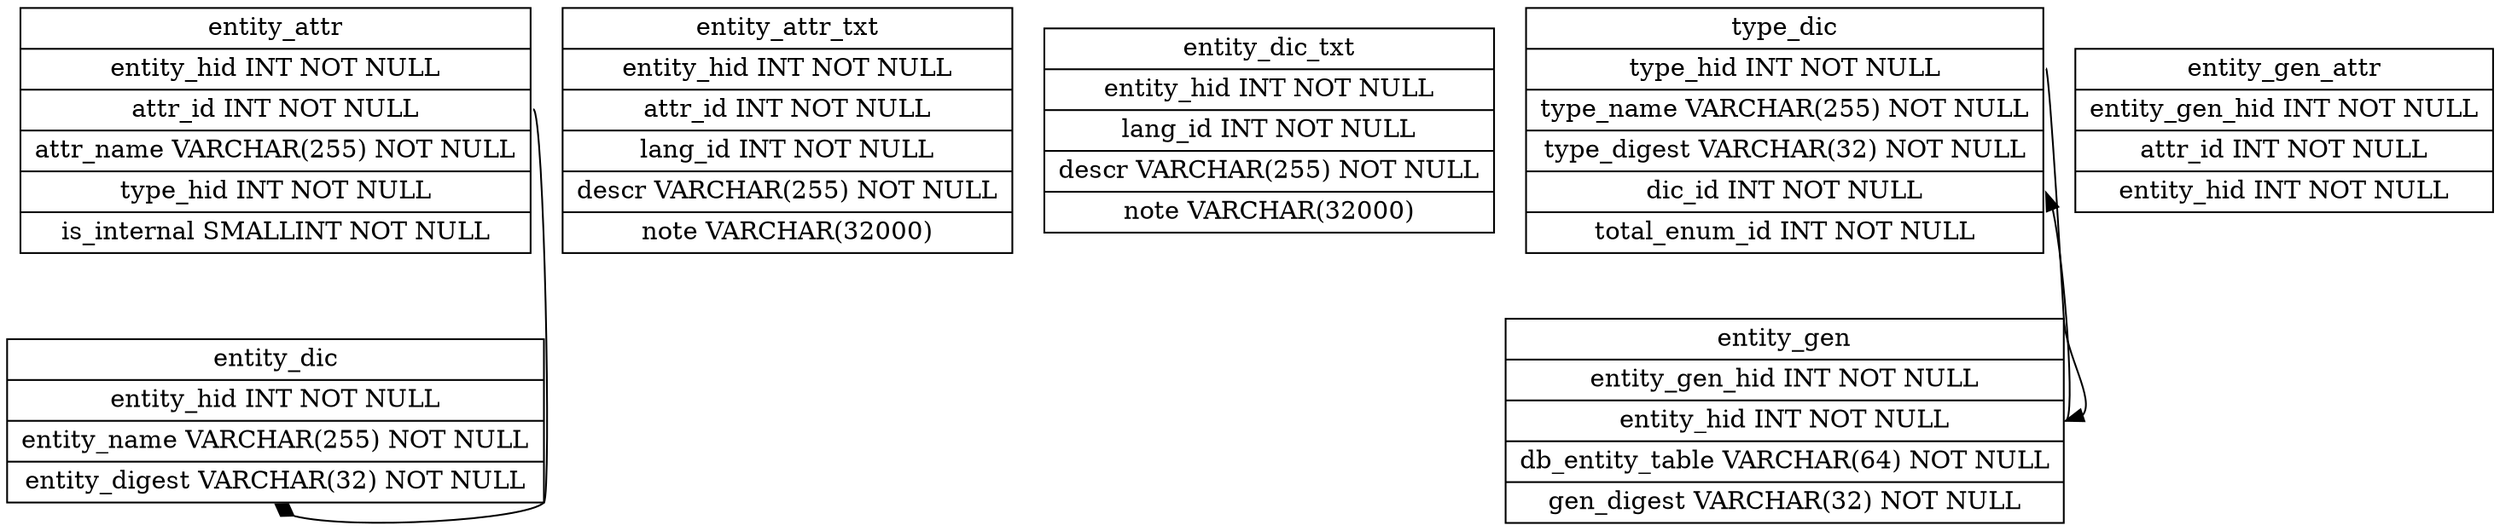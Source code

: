 digraph RiskPaths_database_schema {
  "entity_attr" [
    label = "{entity_attr | <c1> entity_hid INT NOT NULL | <c2> attr_id INT NOT NULL | <c3> attr_name VARCHAR(255) NOT NULL | <c4> type_hid INT NOT NULL | <c5> is_internal SMALLINT NOT NULL}" 
    shape = "record"
  ];
  "entity_attr_txt" [
    label = "{entity_attr_txt | <c1> entity_hid INT NOT NULL | <c2> attr_id INT NOT NULL | <c3> lang_id INT NOT NULL | <c4> descr VARCHAR(255) NOT NULL | <c5> note VARCHAR(32000)}"
    shape = "record"
  ];
  "entity_dic" [
    label = "{entity_dic | <c1> entity_hid INT NOT NULL | <c2> entity_name VARCHAR(255) NOT NULL | <c3> entity_digest VARCHAR(32) NOT NULL}"
    shape = "record"
  ];
  "entity_dic_txt" [
    label = "{entity_dic_txt | <c1> entity_hid INT NOT NULL | <c2> lang_id INT NOT NULL | <c3> descr VARCHAR(255) NOT NULL | <c4> note VARCHAR(32000)}"
    shape = "record"
  ];
  "type_dic" [
    label = "{type_dic | <c1> type_hid INT NOT NULL | <c2> type_name VARCHAR(255) NOT NULL | <c3> type_digest VARCHAR(32) NOT NULL | <c4> dic_id INT NOT NULL | <c5> total_enum_id INT NOT NULL}" 
    shape = "record"
  ];
  "entity_gen" [
    label = "{entity_gen | <c1> entity_gen_hid INT NOT NULL | <c2> entity_hid INT NOT NULL | <c3> db_entity_table VARCHAR(64) NOT NULL | <c4> gen_digest VARCHAR(32) NOT NULL}"
    shape = "record"
  ];
  "entity_gen_attr" [
    label = "{entity_gen_attr | <c1> entity_gen_hid INT NOT NULL | <c2> attr_id INT NOT NULL | <c3> entity_hid INT NOT NULL}"
    shape = "record"
  ];
  


  "entity_attr":c2 -> "entity_dic":c3 [arrowhead = diamond]; 
  "type_dic":c1 -> "entity_gen":c2;
  "entity_gen":c2 -> "type_dic":c4;

}

